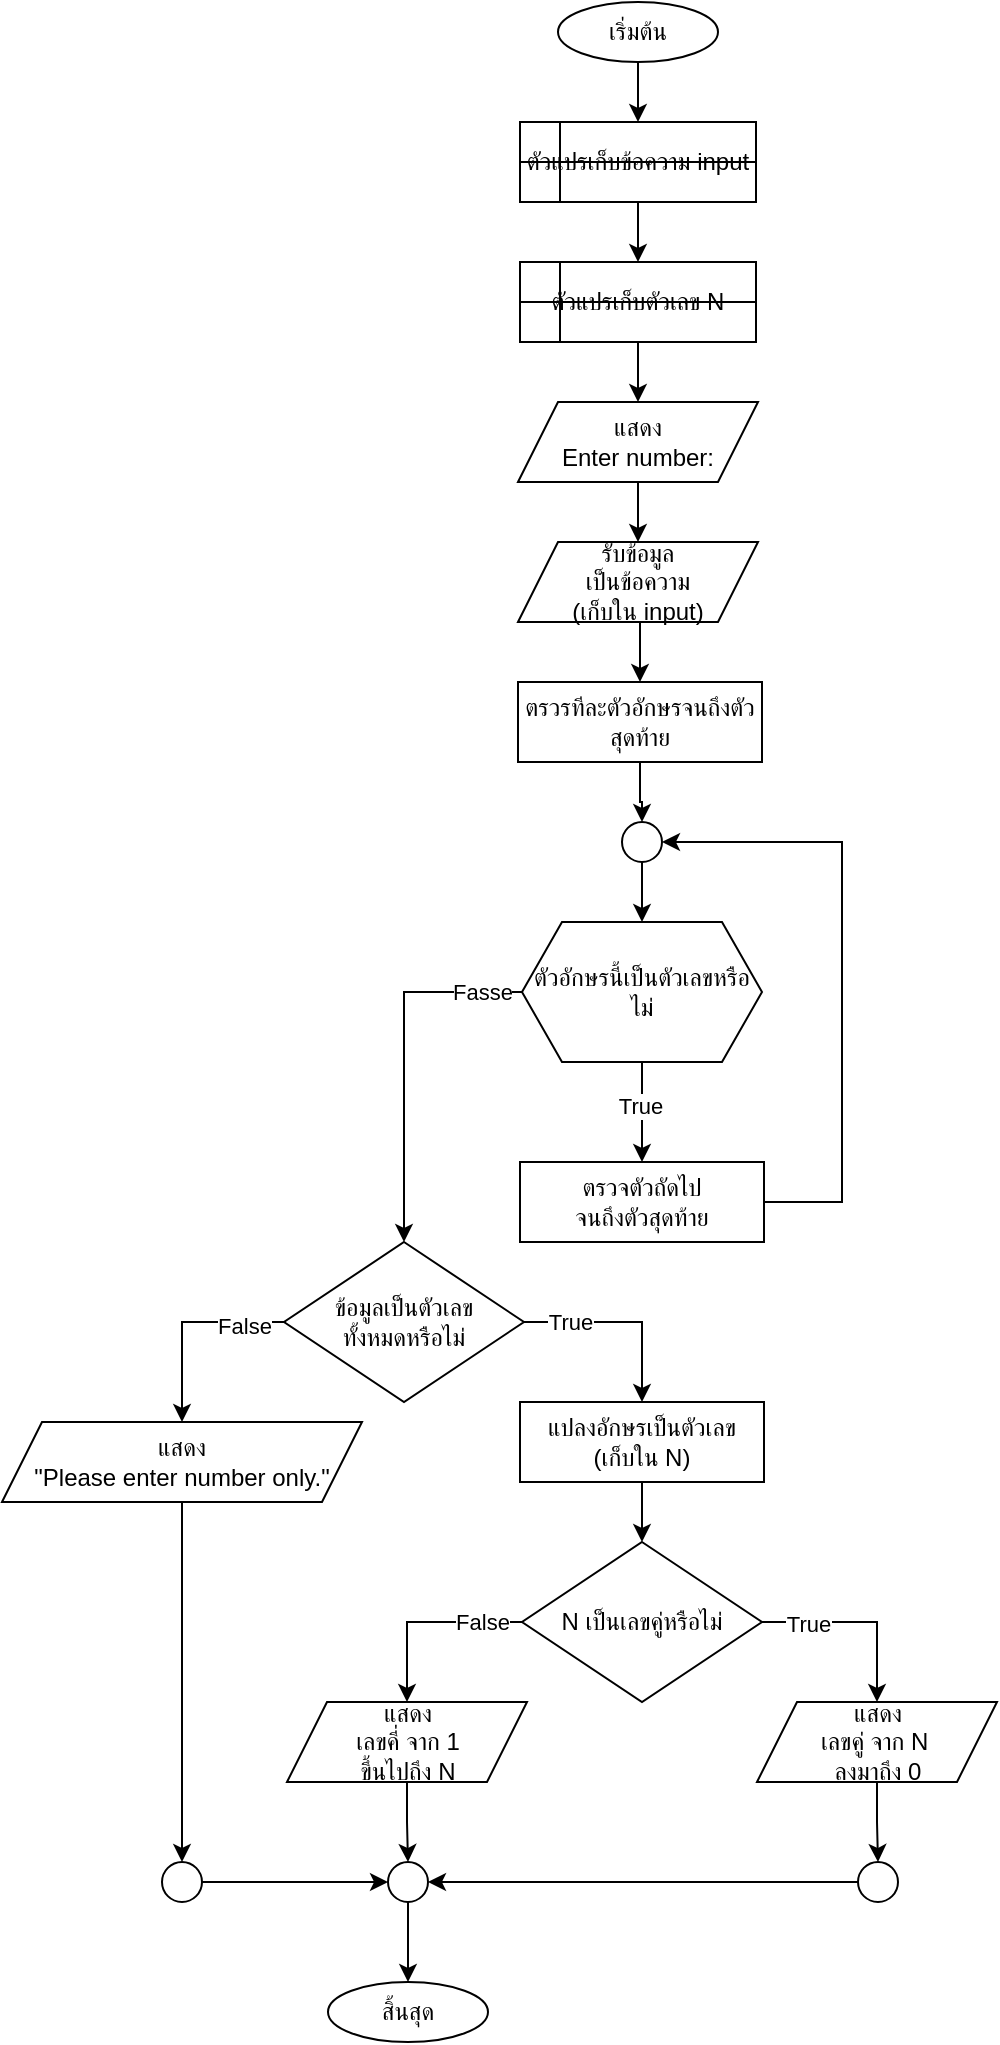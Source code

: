 <mxfile version="28.0.9">
  <diagram name="หน้า-1" id="KGD6qzJ3cK8H4dtYkZQe">
    <mxGraphModel dx="3017" dy="1543" grid="1" gridSize="10" guides="1" tooltips="1" connect="1" arrows="1" fold="1" page="1" pageScale="1" pageWidth="1654" pageHeight="2336" math="0" shadow="0">
      <root>
        <mxCell id="0" />
        <mxCell id="1" parent="0" />
        <mxCell id="HFrTMthz7Jt6YIfU-x2g-32" value="" style="edgeStyle=orthogonalEdgeStyle;rounded=0;orthogonalLoop=1;jettySize=auto;html=1;" parent="1" source="HFrTMthz7Jt6YIfU-x2g-1" target="HFrTMthz7Jt6YIfU-x2g-6" edge="1">
          <mxGeometry relative="1" as="geometry" />
        </mxCell>
        <mxCell id="HFrTMthz7Jt6YIfU-x2g-1" value="เริ่มต้น" style="ellipse;whiteSpace=wrap;html=1;" parent="1" vertex="1">
          <mxGeometry x="298" y="10" width="80" height="30" as="geometry" />
        </mxCell>
        <mxCell id="HFrTMthz7Jt6YIfU-x2g-2" value="สิ้นสุด" style="ellipse;whiteSpace=wrap;html=1;" parent="1" vertex="1">
          <mxGeometry x="183" y="1000" width="80" height="30" as="geometry" />
        </mxCell>
        <mxCell id="HFrTMthz7Jt6YIfU-x2g-33" value="" style="edgeStyle=orthogonalEdgeStyle;rounded=0;orthogonalLoop=1;jettySize=auto;html=1;" parent="1" source="HFrTMthz7Jt6YIfU-x2g-6" target="HFrTMthz7Jt6YIfU-x2g-8" edge="1">
          <mxGeometry relative="1" as="geometry" />
        </mxCell>
        <mxCell id="HFrTMthz7Jt6YIfU-x2g-6" value="ตัวแปรเก็บข้อความ input" style="shape=internalStorage;whiteSpace=wrap;html=1;backgroundOutline=1;" parent="1" vertex="1">
          <mxGeometry x="279" y="70" width="118" height="40" as="geometry" />
        </mxCell>
        <mxCell id="HFrTMthz7Jt6YIfU-x2g-34" value="" style="edgeStyle=orthogonalEdgeStyle;rounded=0;orthogonalLoop=1;jettySize=auto;html=1;" parent="1" source="HFrTMthz7Jt6YIfU-x2g-8" target="HFrTMthz7Jt6YIfU-x2g-9" edge="1">
          <mxGeometry relative="1" as="geometry" />
        </mxCell>
        <mxCell id="HFrTMthz7Jt6YIfU-x2g-8" value="ตัวแปรเก็บตัวเลข N" style="shape=internalStorage;whiteSpace=wrap;html=1;backgroundOutline=1;" parent="1" vertex="1">
          <mxGeometry x="279" y="140" width="118" height="40" as="geometry" />
        </mxCell>
        <mxCell id="HFrTMthz7Jt6YIfU-x2g-35" value="" style="edgeStyle=orthogonalEdgeStyle;rounded=0;orthogonalLoop=1;jettySize=auto;html=1;" parent="1" source="HFrTMthz7Jt6YIfU-x2g-9" target="HFrTMthz7Jt6YIfU-x2g-10" edge="1">
          <mxGeometry relative="1" as="geometry" />
        </mxCell>
        <mxCell id="HFrTMthz7Jt6YIfU-x2g-9" value="แสดง&lt;div&gt;Enter number:&lt;/div&gt;" style="shape=parallelogram;perimeter=parallelogramPerimeter;whiteSpace=wrap;html=1;fixedSize=1;" parent="1" vertex="1">
          <mxGeometry x="278" y="210" width="120" height="40" as="geometry" />
        </mxCell>
        <mxCell id="cBldyynDTgbquyn_7xmE-29" style="edgeStyle=orthogonalEdgeStyle;rounded=0;orthogonalLoop=1;jettySize=auto;html=1;exitX=0.5;exitY=1;exitDx=0;exitDy=0;entryX=0.5;entryY=0;entryDx=0;entryDy=0;" edge="1" parent="1" source="HFrTMthz7Jt6YIfU-x2g-10" target="HFrTMthz7Jt6YIfU-x2g-11">
          <mxGeometry relative="1" as="geometry" />
        </mxCell>
        <mxCell id="HFrTMthz7Jt6YIfU-x2g-10" value="รับข้อมูล&lt;div&gt;เป็นข้อความ&lt;/div&gt;&lt;div&gt;(เก็บใน input)&lt;/div&gt;" style="shape=parallelogram;perimeter=parallelogramPerimeter;whiteSpace=wrap;html=1;fixedSize=1;" parent="1" vertex="1">
          <mxGeometry x="278" y="280" width="120" height="40" as="geometry" />
        </mxCell>
        <mxCell id="HFrTMthz7Jt6YIfU-x2g-29" value="" style="edgeStyle=orthogonalEdgeStyle;rounded=0;orthogonalLoop=1;jettySize=auto;html=1;" parent="1" source="HFrTMthz7Jt6YIfU-x2g-11" target="HFrTMthz7Jt6YIfU-x2g-20" edge="1">
          <mxGeometry relative="1" as="geometry" />
        </mxCell>
        <mxCell id="HFrTMthz7Jt6YIfU-x2g-11" value="ตรวรทีละตัวอักษรจนถึงตัวสุดท้าย" style="rounded=0;whiteSpace=wrap;html=1;" parent="1" vertex="1">
          <mxGeometry x="278" y="350" width="122" height="40" as="geometry" />
        </mxCell>
        <mxCell id="HFrTMthz7Jt6YIfU-x2g-30" style="edgeStyle=orthogonalEdgeStyle;rounded=0;orthogonalLoop=1;jettySize=auto;html=1;exitX=1;exitY=0.5;exitDx=0;exitDy=0;entryX=0.5;entryY=0;entryDx=0;entryDy=0;" parent="1" source="HFrTMthz7Jt6YIfU-x2g-13" target="HFrTMthz7Jt6YIfU-x2g-23" edge="1">
          <mxGeometry relative="1" as="geometry" />
        </mxCell>
        <mxCell id="HFrTMthz7Jt6YIfU-x2g-39" value="True" style="edgeLabel;html=1;align=center;verticalAlign=middle;resizable=0;points=[];" parent="HFrTMthz7Jt6YIfU-x2g-30" vertex="1" connectable="0">
          <mxGeometry x="-0.719" y="1" relative="1" as="geometry">
            <mxPoint x="9" y="1" as="offset" />
          </mxGeometry>
        </mxCell>
        <mxCell id="cBldyynDTgbquyn_7xmE-8" style="edgeStyle=orthogonalEdgeStyle;rounded=0;orthogonalLoop=1;jettySize=auto;html=1;exitX=0;exitY=0.5;exitDx=0;exitDy=0;entryX=0.5;entryY=0;entryDx=0;entryDy=0;" edge="1" parent="1" source="HFrTMthz7Jt6YIfU-x2g-13" target="cBldyynDTgbquyn_7xmE-1">
          <mxGeometry relative="1" as="geometry" />
        </mxCell>
        <mxCell id="cBldyynDTgbquyn_7xmE-9" value="False" style="edgeLabel;html=1;align=center;verticalAlign=middle;resizable=0;points=[];" vertex="1" connectable="0" parent="cBldyynDTgbquyn_7xmE-8">
          <mxGeometry x="-0.594" y="2" relative="1" as="geometry">
            <mxPoint as="offset" />
          </mxGeometry>
        </mxCell>
        <mxCell id="HFrTMthz7Jt6YIfU-x2g-13" value="ข้อมูลเป็นตัวเลข&lt;div&gt;ทั้งหมดหรือไม่&lt;/div&gt;" style="rhombus;whiteSpace=wrap;html=1;" parent="1" vertex="1">
          <mxGeometry x="161" y="630" width="120" height="80" as="geometry" />
        </mxCell>
        <mxCell id="HFrTMthz7Jt6YIfU-x2g-24" value="" style="edgeStyle=orthogonalEdgeStyle;rounded=0;orthogonalLoop=1;jettySize=auto;html=1;" parent="1" source="HFrTMthz7Jt6YIfU-x2g-18" target="HFrTMthz7Jt6YIfU-x2g-21" edge="1">
          <mxGeometry relative="1" as="geometry" />
        </mxCell>
        <mxCell id="HFrTMthz7Jt6YIfU-x2g-37" value="True" style="edgeLabel;html=1;align=center;verticalAlign=middle;resizable=0;points=[];" parent="HFrTMthz7Jt6YIfU-x2g-24" vertex="1" connectable="0">
          <mxGeometry x="-0.143" y="-1" relative="1" as="geometry">
            <mxPoint as="offset" />
          </mxGeometry>
        </mxCell>
        <mxCell id="HFrTMthz7Jt6YIfU-x2g-26" style="edgeStyle=orthogonalEdgeStyle;rounded=0;orthogonalLoop=1;jettySize=auto;html=1;exitX=0;exitY=0.5;exitDx=0;exitDy=0;entryX=0.5;entryY=0;entryDx=0;entryDy=0;" parent="1" source="HFrTMthz7Jt6YIfU-x2g-18" target="HFrTMthz7Jt6YIfU-x2g-13" edge="1">
          <mxGeometry relative="1" as="geometry">
            <mxPoint x="361" y="585" as="sourcePoint" />
          </mxGeometry>
        </mxCell>
        <mxCell id="HFrTMthz7Jt6YIfU-x2g-38" value="Fasse" style="edgeLabel;html=1;align=center;verticalAlign=middle;resizable=0;points=[];" parent="HFrTMthz7Jt6YIfU-x2g-26" vertex="1" connectable="0">
          <mxGeometry x="-0.509" y="-2" relative="1" as="geometry">
            <mxPoint x="25" y="2" as="offset" />
          </mxGeometry>
        </mxCell>
        <mxCell id="HFrTMthz7Jt6YIfU-x2g-18" value="ตัวอักษรนี้เป็นตัวเลขหรือไม่" style="shape=hexagon;perimeter=hexagonPerimeter2;whiteSpace=wrap;html=1;fixedSize=1;" parent="1" vertex="1">
          <mxGeometry x="280" y="470" width="120" height="70" as="geometry" />
        </mxCell>
        <mxCell id="HFrTMthz7Jt6YIfU-x2g-28" value="" style="edgeStyle=orthogonalEdgeStyle;rounded=0;orthogonalLoop=1;jettySize=auto;html=1;" parent="1" source="HFrTMthz7Jt6YIfU-x2g-20" target="HFrTMthz7Jt6YIfU-x2g-18" edge="1">
          <mxGeometry relative="1" as="geometry" />
        </mxCell>
        <mxCell id="HFrTMthz7Jt6YIfU-x2g-20" value="" style="ellipse;whiteSpace=wrap;html=1;aspect=fixed;" parent="1" vertex="1">
          <mxGeometry x="330" y="420" width="20" height="20" as="geometry" />
        </mxCell>
        <mxCell id="HFrTMthz7Jt6YIfU-x2g-27" style="edgeStyle=orthogonalEdgeStyle;rounded=0;orthogonalLoop=1;jettySize=auto;html=1;exitX=1;exitY=0.5;exitDx=0;exitDy=0;entryX=1;entryY=0.5;entryDx=0;entryDy=0;" parent="1" source="HFrTMthz7Jt6YIfU-x2g-21" target="HFrTMthz7Jt6YIfU-x2g-20" edge="1">
          <mxGeometry relative="1" as="geometry">
            <Array as="points">
              <mxPoint x="440" y="610" />
              <mxPoint x="440" y="430" />
            </Array>
          </mxGeometry>
        </mxCell>
        <mxCell id="HFrTMthz7Jt6YIfU-x2g-21" value="ตรวจตัวถัดไป&lt;div&gt;จนถึงตัวสุดท้าย&lt;/div&gt;" style="rounded=0;whiteSpace=wrap;html=1;" parent="1" vertex="1">
          <mxGeometry x="279" y="590" width="122" height="40" as="geometry" />
        </mxCell>
        <mxCell id="cBldyynDTgbquyn_7xmE-26" value="" style="edgeStyle=orthogonalEdgeStyle;rounded=0;orthogonalLoop=1;jettySize=auto;html=1;" edge="1" parent="1" source="HFrTMthz7Jt6YIfU-x2g-23" target="cBldyynDTgbquyn_7xmE-2">
          <mxGeometry relative="1" as="geometry" />
        </mxCell>
        <mxCell id="HFrTMthz7Jt6YIfU-x2g-23" value="แปลงอักษรเป็นตัวเลข&lt;div&gt;(เก็บใน N)&lt;/div&gt;" style="rounded=0;whiteSpace=wrap;html=1;" parent="1" vertex="1">
          <mxGeometry x="279" y="710" width="122" height="40" as="geometry" />
        </mxCell>
        <mxCell id="cBldyynDTgbquyn_7xmE-20" style="edgeStyle=orthogonalEdgeStyle;rounded=0;orthogonalLoop=1;jettySize=auto;html=1;exitX=0.5;exitY=1;exitDx=0;exitDy=0;entryX=0.5;entryY=0;entryDx=0;entryDy=0;" edge="1" parent="1" source="cBldyynDTgbquyn_7xmE-1" target="cBldyynDTgbquyn_7xmE-19">
          <mxGeometry relative="1" as="geometry" />
        </mxCell>
        <mxCell id="cBldyynDTgbquyn_7xmE-1" value="แสดง&lt;div&gt;&quot;Please enter number only.&quot;&lt;/div&gt;" style="shape=parallelogram;perimeter=parallelogramPerimeter;whiteSpace=wrap;html=1;fixedSize=1;" vertex="1" parent="1">
          <mxGeometry x="20" y="720" width="180" height="40" as="geometry" />
        </mxCell>
        <mxCell id="cBldyynDTgbquyn_7xmE-6" style="edgeStyle=orthogonalEdgeStyle;rounded=0;orthogonalLoop=1;jettySize=auto;html=1;exitX=1;exitY=0.5;exitDx=0;exitDy=0;entryX=0.5;entryY=0;entryDx=0;entryDy=0;" edge="1" parent="1" source="cBldyynDTgbquyn_7xmE-2" target="cBldyynDTgbquyn_7xmE-4">
          <mxGeometry relative="1" as="geometry" />
        </mxCell>
        <mxCell id="cBldyynDTgbquyn_7xmE-14" value="True" style="edgeLabel;html=1;align=center;verticalAlign=middle;resizable=0;points=[];" vertex="1" connectable="0" parent="cBldyynDTgbquyn_7xmE-6">
          <mxGeometry x="-0.535" y="-1" relative="1" as="geometry">
            <mxPoint as="offset" />
          </mxGeometry>
        </mxCell>
        <mxCell id="cBldyynDTgbquyn_7xmE-7" style="edgeStyle=orthogonalEdgeStyle;rounded=0;orthogonalLoop=1;jettySize=auto;html=1;exitX=0;exitY=0.5;exitDx=0;exitDy=0;entryX=0.5;entryY=0;entryDx=0;entryDy=0;" edge="1" parent="1" source="cBldyynDTgbquyn_7xmE-2" target="cBldyynDTgbquyn_7xmE-5">
          <mxGeometry relative="1" as="geometry" />
        </mxCell>
        <mxCell id="cBldyynDTgbquyn_7xmE-15" value="False" style="edgeLabel;html=1;align=center;verticalAlign=middle;resizable=0;points=[];" vertex="1" connectable="0" parent="cBldyynDTgbquyn_7xmE-7">
          <mxGeometry x="-0.589" relative="1" as="geometry">
            <mxPoint as="offset" />
          </mxGeometry>
        </mxCell>
        <mxCell id="cBldyynDTgbquyn_7xmE-2" value="N เป็นเลขคู่หรือไม่" style="rhombus;whiteSpace=wrap;html=1;" vertex="1" parent="1">
          <mxGeometry x="280" y="780" width="120" height="80" as="geometry" />
        </mxCell>
        <mxCell id="cBldyynDTgbquyn_7xmE-27" value="" style="edgeStyle=orthogonalEdgeStyle;rounded=0;orthogonalLoop=1;jettySize=auto;html=1;" edge="1" parent="1" source="cBldyynDTgbquyn_7xmE-4" target="cBldyynDTgbquyn_7xmE-16">
          <mxGeometry relative="1" as="geometry" />
        </mxCell>
        <mxCell id="cBldyynDTgbquyn_7xmE-4" value="แสดง&lt;div&gt;เลขคู่ จาก N&amp;nbsp;&lt;/div&gt;&lt;div&gt;ลงมาถึง 0&lt;/div&gt;" style="shape=parallelogram;perimeter=parallelogramPerimeter;whiteSpace=wrap;html=1;fixedSize=1;" vertex="1" parent="1">
          <mxGeometry x="397.5" y="860" width="120" height="40" as="geometry" />
        </mxCell>
        <mxCell id="cBldyynDTgbquyn_7xmE-28" value="" style="edgeStyle=orthogonalEdgeStyle;rounded=0;orthogonalLoop=1;jettySize=auto;html=1;" edge="1" parent="1" source="cBldyynDTgbquyn_7xmE-5" target="cBldyynDTgbquyn_7xmE-17">
          <mxGeometry relative="1" as="geometry" />
        </mxCell>
        <mxCell id="cBldyynDTgbquyn_7xmE-5" value="แสดง&lt;div&gt;เลขคี่ จาก 1&lt;/div&gt;&lt;div&gt;ขึ้นไปถึง N&lt;/div&gt;" style="shape=parallelogram;perimeter=parallelogramPerimeter;whiteSpace=wrap;html=1;fixedSize=1;" vertex="1" parent="1">
          <mxGeometry x="162.5" y="860" width="120" height="40" as="geometry" />
        </mxCell>
        <mxCell id="cBldyynDTgbquyn_7xmE-25" style="edgeStyle=orthogonalEdgeStyle;rounded=0;orthogonalLoop=1;jettySize=auto;html=1;exitX=0;exitY=0.5;exitDx=0;exitDy=0;entryX=1;entryY=0.5;entryDx=0;entryDy=0;" edge="1" parent="1" source="cBldyynDTgbquyn_7xmE-16" target="cBldyynDTgbquyn_7xmE-17">
          <mxGeometry relative="1" as="geometry" />
        </mxCell>
        <mxCell id="cBldyynDTgbquyn_7xmE-16" value="" style="ellipse;whiteSpace=wrap;html=1;aspect=fixed;" vertex="1" parent="1">
          <mxGeometry x="448" y="940" width="20" height="20" as="geometry" />
        </mxCell>
        <mxCell id="cBldyynDTgbquyn_7xmE-22" value="" style="edgeStyle=orthogonalEdgeStyle;rounded=0;orthogonalLoop=1;jettySize=auto;html=1;" edge="1" parent="1" source="cBldyynDTgbquyn_7xmE-17" target="HFrTMthz7Jt6YIfU-x2g-2">
          <mxGeometry relative="1" as="geometry" />
        </mxCell>
        <mxCell id="cBldyynDTgbquyn_7xmE-17" value="" style="ellipse;whiteSpace=wrap;html=1;aspect=fixed;" vertex="1" parent="1">
          <mxGeometry x="213" y="940" width="20" height="20" as="geometry" />
        </mxCell>
        <mxCell id="cBldyynDTgbquyn_7xmE-21" value="" style="edgeStyle=orthogonalEdgeStyle;rounded=0;orthogonalLoop=1;jettySize=auto;html=1;" edge="1" parent="1" source="cBldyynDTgbquyn_7xmE-19" target="cBldyynDTgbquyn_7xmE-17">
          <mxGeometry relative="1" as="geometry" />
        </mxCell>
        <mxCell id="cBldyynDTgbquyn_7xmE-19" value="" style="ellipse;whiteSpace=wrap;html=1;aspect=fixed;" vertex="1" parent="1">
          <mxGeometry x="100" y="940" width="20" height="20" as="geometry" />
        </mxCell>
      </root>
    </mxGraphModel>
  </diagram>
</mxfile>

